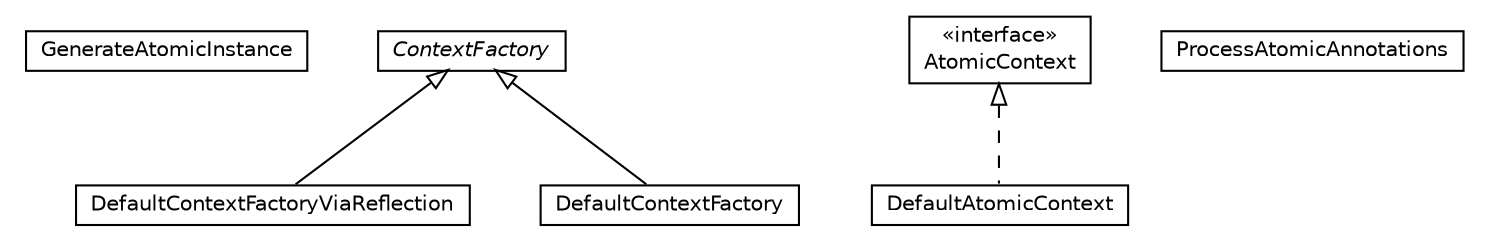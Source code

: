 #!/usr/local/bin/dot
#
# Class diagram 
# Generated by UMLGraph version 5.1 (http://www.umlgraph.org/)
#

digraph G {
	edge [fontname="Helvetica",fontsize=10,labelfontname="Helvetica",labelfontsize=10];
	node [fontname="Helvetica",fontsize=10,shape=plaintext];
	nodesep=0.25;
	ranksep=0.5;
	// pt.ist.fenixframework.atomic.GenerateAtomicInstance
	c379 [label=<<table title="pt.ist.fenixframework.atomic.GenerateAtomicInstance" border="0" cellborder="1" cellspacing="0" cellpadding="2" port="p" href="./GenerateAtomicInstance.html">
		<tr><td><table border="0" cellspacing="0" cellpadding="1">
<tr><td align="center" balign="center"> GenerateAtomicInstance </td></tr>
		</table></td></tr>
		</table>>, fontname="Helvetica", fontcolor="black", fontsize=10.0];
	// pt.ist.fenixframework.atomic.DefaultContextFactoryViaReflection
	c380 [label=<<table title="pt.ist.fenixframework.atomic.DefaultContextFactoryViaReflection" border="0" cellborder="1" cellspacing="0" cellpadding="2" port="p" href="./DefaultContextFactoryViaReflection.html">
		<tr><td><table border="0" cellspacing="0" cellpadding="1">
<tr><td align="center" balign="center"> DefaultContextFactoryViaReflection </td></tr>
		</table></td></tr>
		</table>>, fontname="Helvetica", fontcolor="black", fontsize=10.0];
	// pt.ist.fenixframework.atomic.ContextFactory
	c381 [label=<<table title="pt.ist.fenixframework.atomic.ContextFactory" border="0" cellborder="1" cellspacing="0" cellpadding="2" port="p" href="./ContextFactory.html">
		<tr><td><table border="0" cellspacing="0" cellpadding="1">
<tr><td align="center" balign="center"><font face="Helvetica-Oblique"> ContextFactory </font></td></tr>
		</table></td></tr>
		</table>>, fontname="Helvetica", fontcolor="black", fontsize=10.0];
	// pt.ist.fenixframework.atomic.DefaultContextFactory
	c382 [label=<<table title="pt.ist.fenixframework.atomic.DefaultContextFactory" border="0" cellborder="1" cellspacing="0" cellpadding="2" port="p" href="./DefaultContextFactory.html">
		<tr><td><table border="0" cellspacing="0" cellpadding="1">
<tr><td align="center" balign="center"> DefaultContextFactory </td></tr>
		</table></td></tr>
		</table>>, fontname="Helvetica", fontcolor="black", fontsize=10.0];
	// pt.ist.fenixframework.atomic.DefaultAtomicContext
	c383 [label=<<table title="pt.ist.fenixframework.atomic.DefaultAtomicContext" border="0" cellborder="1" cellspacing="0" cellpadding="2" port="p" href="./DefaultAtomicContext.html">
		<tr><td><table border="0" cellspacing="0" cellpadding="1">
<tr><td align="center" balign="center"> DefaultAtomicContext </td></tr>
		</table></td></tr>
		</table>>, fontname="Helvetica", fontcolor="black", fontsize=10.0];
	// pt.ist.fenixframework.atomic.ProcessAtomicAnnotations
	c384 [label=<<table title="pt.ist.fenixframework.atomic.ProcessAtomicAnnotations" border="0" cellborder="1" cellspacing="0" cellpadding="2" port="p" href="./ProcessAtomicAnnotations.html">
		<tr><td><table border="0" cellspacing="0" cellpadding="1">
<tr><td align="center" balign="center"> ProcessAtomicAnnotations </td></tr>
		</table></td></tr>
		</table>>, fontname="Helvetica", fontcolor="black", fontsize=10.0];
	// pt.ist.fenixframework.atomic.AtomicContext
	c385 [label=<<table title="pt.ist.fenixframework.atomic.AtomicContext" border="0" cellborder="1" cellspacing="0" cellpadding="2" port="p" href="./AtomicContext.html">
		<tr><td><table border="0" cellspacing="0" cellpadding="1">
<tr><td align="center" balign="center"> &#171;interface&#187; </td></tr>
<tr><td align="center" balign="center"> AtomicContext </td></tr>
		</table></td></tr>
		</table>>, fontname="Helvetica", fontcolor="black", fontsize=10.0];
	//pt.ist.fenixframework.atomic.DefaultContextFactoryViaReflection extends pt.ist.fenixframework.atomic.ContextFactory
	c381:p -> c380:p [dir=back,arrowtail=empty];
	//pt.ist.fenixframework.atomic.DefaultContextFactory extends pt.ist.fenixframework.atomic.ContextFactory
	c381:p -> c382:p [dir=back,arrowtail=empty];
	//pt.ist.fenixframework.atomic.DefaultAtomicContext implements pt.ist.fenixframework.atomic.AtomicContext
	c385:p -> c383:p [dir=back,arrowtail=empty,style=dashed];
}

